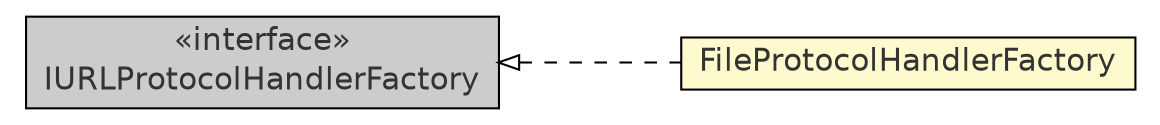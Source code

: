 #!/usr/local/bin/dot
#
# Class diagram 
# Generated by UmlGraph version 4.8 (http://www.spinellis.gr/sw/umlgraph)
#

digraph G {
	edge [fontname="Helvetica",fontsize=10,labelfontname="Helvetica",labelfontsize=10];
	node [fontname="Helvetica",fontsize=10,shape=plaintext];
	rankdir=LR;
	ranksep=1;
	// com.xuggle.xuggler.io.IURLProtocolHandlerFactory
	c28387 [label=<<table border="0" cellborder="1" cellspacing="0" cellpadding="2" port="p" bgcolor="grey80" href="./IURLProtocolHandlerFactory.html">
		<tr><td><table border="0" cellspacing="0" cellpadding="1">
			<tr><td> &laquo;interface&raquo; </td></tr>
			<tr><td> IURLProtocolHandlerFactory </td></tr>
		</table></td></tr>
		</table>>, fontname="Helvetica", fontcolor="grey20", fontsize=15.0];
	// com.xuggle.xuggler.io.FileProtocolHandlerFactory
	c28396 [label=<<table border="0" cellborder="1" cellspacing="0" cellpadding="2" port="p" bgcolor="lemonChiffon" href="./FileProtocolHandlerFactory.html">
		<tr><td><table border="0" cellspacing="0" cellpadding="1">
			<tr><td> FileProtocolHandlerFactory </td></tr>
		</table></td></tr>
		</table>>, fontname="Helvetica", fontcolor="grey20", fontsize=15.0];
	//com.xuggle.xuggler.io.FileProtocolHandlerFactory implements com.xuggle.xuggler.io.IURLProtocolHandlerFactory
	c28387:p -> c28396:p [dir=back,arrowtail=empty,style=dashed];
}

